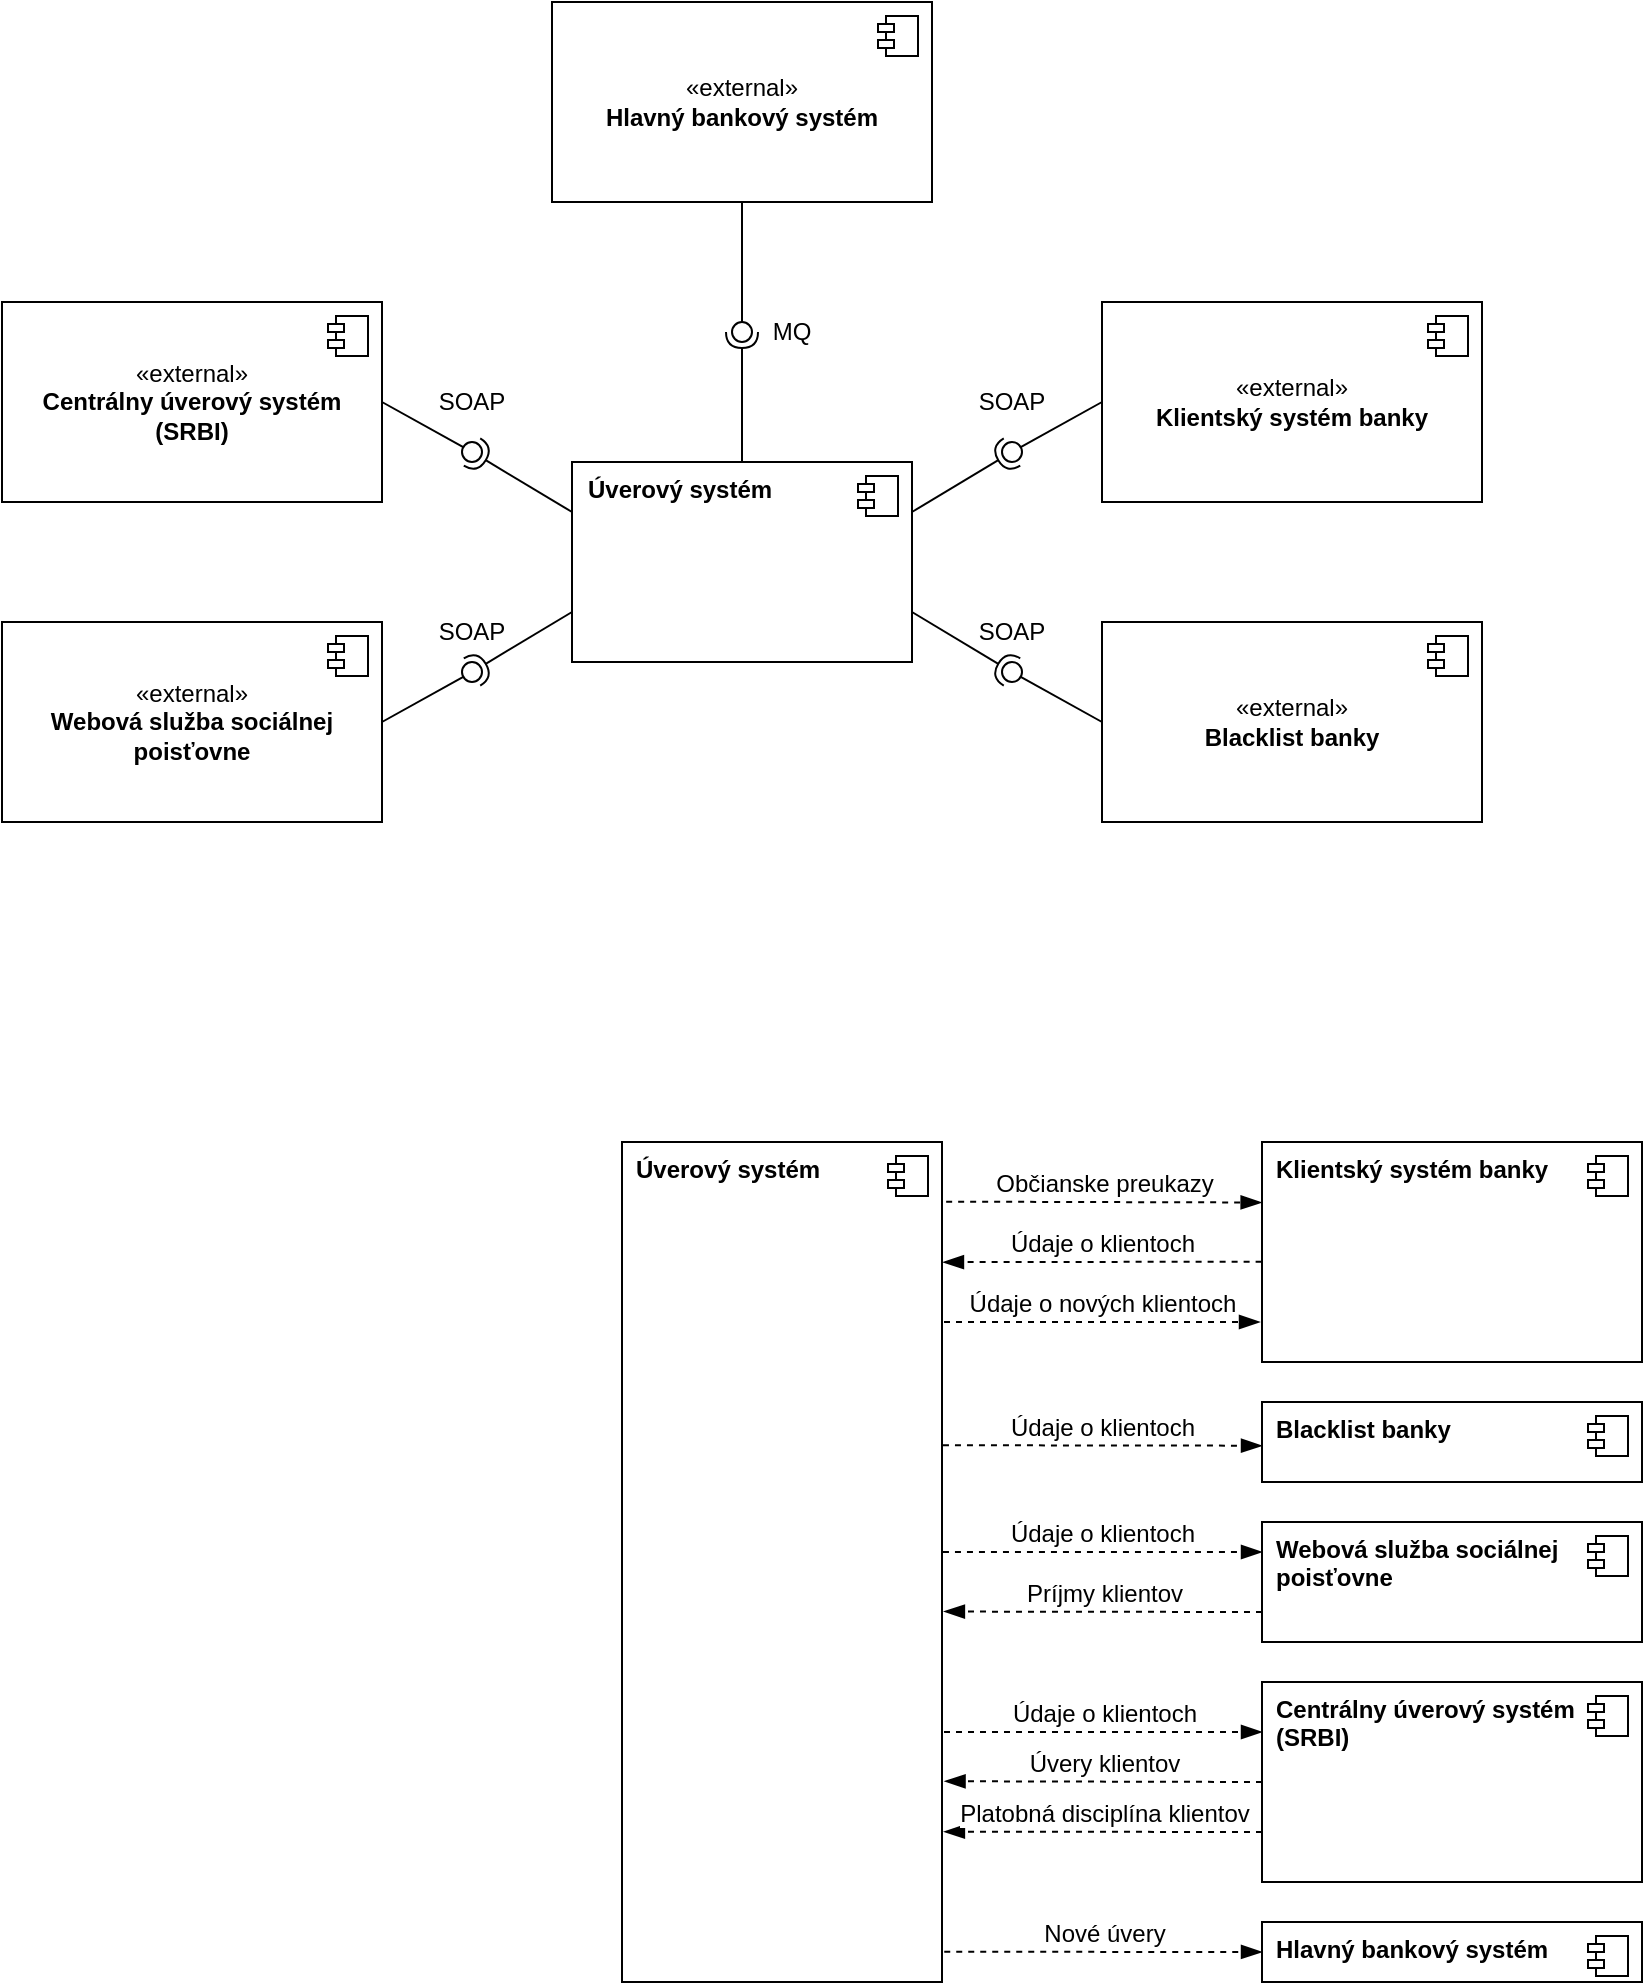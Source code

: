 <mxfile version="28.2.5">
  <diagram name="Page-1" id="mt74ft-CJVw-1JjEMwi3">
    <mxGraphModel dx="1083" dy="1229" grid="0" gridSize="10" guides="1" tooltips="1" connect="1" arrows="1" fold="1" page="0" pageScale="1" pageWidth="850" pageHeight="1100" math="0" shadow="0">
      <root>
        <mxCell id="0" />
        <mxCell id="1" parent="0" />
        <mxCell id="dZAlSmz0zj5mqucRULhj-1" value="&lt;b&gt;Úverový systém&lt;/b&gt;" style="html=1;dropTarget=0;align=left;labelPosition=center;verticalLabelPosition=middle;verticalAlign=top;whiteSpace=wrap;spacingLeft=6;" parent="1" vertex="1">
          <mxGeometry x="-105" y="-20" width="170" height="100" as="geometry" />
        </mxCell>
        <mxCell id="dZAlSmz0zj5mqucRULhj-2" value="" style="shape=module;jettyWidth=8;jettyHeight=4;" parent="dZAlSmz0zj5mqucRULhj-1" vertex="1">
          <mxGeometry x="1" width="20" height="20" relative="1" as="geometry">
            <mxPoint x="-27" y="7" as="offset" />
          </mxGeometry>
        </mxCell>
        <mxCell id="dZAlSmz0zj5mqucRULhj-8" value="«external»&lt;br&gt;&lt;b&gt;Klientský systém banky&lt;/b&gt;" style="html=1;dropTarget=0;whiteSpace=wrap;" parent="1" vertex="1">
          <mxGeometry x="160" y="-100" width="190" height="100" as="geometry" />
        </mxCell>
        <mxCell id="dZAlSmz0zj5mqucRULhj-9" value="" style="shape=module;jettyWidth=8;jettyHeight=4;" parent="dZAlSmz0zj5mqucRULhj-8" vertex="1">
          <mxGeometry x="1" width="20" height="20" relative="1" as="geometry">
            <mxPoint x="-27" y="7" as="offset" />
          </mxGeometry>
        </mxCell>
        <mxCell id="dZAlSmz0zj5mqucRULhj-10" value="«e&lt;span style=&quot;background-color: transparent; color: light-dark(rgb(0, 0, 0), rgb(255, 255, 255));&quot;&gt;xternal»&lt;/span&gt;&lt;div&gt;&lt;b&gt;Blacklist banky&lt;/b&gt;&lt;/div&gt;" style="html=1;dropTarget=0;whiteSpace=wrap;" parent="1" vertex="1">
          <mxGeometry x="160" y="60" width="190" height="100" as="geometry" />
        </mxCell>
        <mxCell id="dZAlSmz0zj5mqucRULhj-11" value="" style="shape=module;jettyWidth=8;jettyHeight=4;" parent="dZAlSmz0zj5mqucRULhj-10" vertex="1">
          <mxGeometry x="1" width="20" height="20" relative="1" as="geometry">
            <mxPoint x="-27" y="7" as="offset" />
          </mxGeometry>
        </mxCell>
        <mxCell id="dZAlSmz0zj5mqucRULhj-14" value="«e&lt;span style=&quot;background-color: transparent; color: light-dark(rgb(0, 0, 0), rgb(255, 255, 255));&quot;&gt;xternal»&lt;/span&gt;&lt;div&gt;&lt;b&gt;Webová služba sociálnej poisťovne&lt;/b&gt;&lt;/div&gt;" style="html=1;dropTarget=0;whiteSpace=wrap;" parent="1" vertex="1">
          <mxGeometry x="-390" y="60" width="190" height="100" as="geometry" />
        </mxCell>
        <mxCell id="dZAlSmz0zj5mqucRULhj-15" value="" style="shape=module;jettyWidth=8;jettyHeight=4;" parent="dZAlSmz0zj5mqucRULhj-14" vertex="1">
          <mxGeometry x="1" width="20" height="20" relative="1" as="geometry">
            <mxPoint x="-27" y="7" as="offset" />
          </mxGeometry>
        </mxCell>
        <mxCell id="dZAlSmz0zj5mqucRULhj-18" value="«e&lt;span style=&quot;background-color: transparent; color: light-dark(rgb(0, 0, 0), rgb(255, 255, 255));&quot;&gt;xternal»&lt;/span&gt;&lt;div&gt;&lt;b&gt;Centrálny úverový systém (SRBI)&lt;/b&gt;&lt;/div&gt;" style="html=1;dropTarget=0;whiteSpace=wrap;" parent="1" vertex="1">
          <mxGeometry x="-390" y="-100" width="190" height="100" as="geometry" />
        </mxCell>
        <mxCell id="dZAlSmz0zj5mqucRULhj-19" value="" style="shape=module;jettyWidth=8;jettyHeight=4;" parent="dZAlSmz0zj5mqucRULhj-18" vertex="1">
          <mxGeometry x="1" width="20" height="20" relative="1" as="geometry">
            <mxPoint x="-27" y="7" as="offset" />
          </mxGeometry>
        </mxCell>
        <mxCell id="dZAlSmz0zj5mqucRULhj-20" value="«e&lt;span style=&quot;background-color: transparent; color: light-dark(rgb(0, 0, 0), rgb(255, 255, 255));&quot;&gt;xternal»&lt;/span&gt;&lt;div&gt;&lt;b&gt;Hlavný bankový systém&lt;/b&gt;&lt;/div&gt;" style="html=1;dropTarget=0;whiteSpace=wrap;" parent="1" vertex="1">
          <mxGeometry x="-115" y="-250" width="190" height="100" as="geometry" />
        </mxCell>
        <mxCell id="dZAlSmz0zj5mqucRULhj-21" value="" style="shape=module;jettyWidth=8;jettyHeight=4;" parent="dZAlSmz0zj5mqucRULhj-20" vertex="1">
          <mxGeometry x="1" width="20" height="20" relative="1" as="geometry">
            <mxPoint x="-27" y="7" as="offset" />
          </mxGeometry>
        </mxCell>
        <mxCell id="dZAlSmz0zj5mqucRULhj-22" value="" style="rounded=0;orthogonalLoop=1;jettySize=auto;html=1;endArrow=halfCircle;endFill=0;endSize=6;strokeWidth=1;sketch=0;fontSize=12;curved=1;exitX=0.5;exitY=0;exitDx=0;exitDy=0;" parent="1" source="dZAlSmz0zj5mqucRULhj-1" target="dZAlSmz0zj5mqucRULhj-24" edge="1">
          <mxGeometry relative="1" as="geometry">
            <mxPoint x="-10" y="-75" as="sourcePoint" />
          </mxGeometry>
        </mxCell>
        <mxCell id="dZAlSmz0zj5mqucRULhj-23" value="" style="rounded=0;orthogonalLoop=1;jettySize=auto;html=1;endArrow=oval;endFill=0;sketch=0;sourcePerimeterSpacing=0;targetPerimeterSpacing=0;endSize=10;fontSize=12;curved=1;exitX=0.5;exitY=1;exitDx=0;exitDy=0;" parent="1" source="dZAlSmz0zj5mqucRULhj-20" target="dZAlSmz0zj5mqucRULhj-24" edge="1">
          <mxGeometry relative="1" as="geometry">
            <mxPoint x="-50" y="-75" as="sourcePoint" />
          </mxGeometry>
        </mxCell>
        <mxCell id="dZAlSmz0zj5mqucRULhj-24" value="" style="ellipse;whiteSpace=wrap;html=1;align=center;aspect=fixed;fillColor=none;strokeColor=none;resizable=0;perimeter=centerPerimeter;rotatable=0;allowArrows=0;points=[];outlineConnect=1;" parent="1" vertex="1">
          <mxGeometry x="-25" y="-90" width="10" height="10" as="geometry" />
        </mxCell>
        <mxCell id="dZAlSmz0zj5mqucRULhj-25" value="MQ" style="text;html=1;align=center;verticalAlign=middle;whiteSpace=wrap;rounded=0;" parent="1" vertex="1">
          <mxGeometry x="-25" y="-100" width="60" height="30" as="geometry" />
        </mxCell>
        <mxCell id="dZAlSmz0zj5mqucRULhj-26" value="" style="rounded=0;orthogonalLoop=1;jettySize=auto;html=1;endArrow=halfCircle;endFill=0;endSize=6;strokeWidth=1;sketch=0;fontSize=12;curved=1;exitX=0;exitY=0.25;exitDx=0;exitDy=0;" parent="1" source="dZAlSmz0zj5mqucRULhj-1" target="dZAlSmz0zj5mqucRULhj-28" edge="1">
          <mxGeometry relative="1" as="geometry">
            <mxPoint x="-20" y="55" as="sourcePoint" />
          </mxGeometry>
        </mxCell>
        <mxCell id="dZAlSmz0zj5mqucRULhj-27" value="" style="rounded=0;orthogonalLoop=1;jettySize=auto;html=1;endArrow=oval;endFill=0;sketch=0;sourcePerimeterSpacing=0;targetPerimeterSpacing=0;endSize=10;fontSize=12;curved=1;exitX=1;exitY=0.5;exitDx=0;exitDy=0;" parent="1" source="dZAlSmz0zj5mqucRULhj-18" target="dZAlSmz0zj5mqucRULhj-28" edge="1">
          <mxGeometry relative="1" as="geometry">
            <mxPoint x="-60" y="55" as="sourcePoint" />
          </mxGeometry>
        </mxCell>
        <mxCell id="dZAlSmz0zj5mqucRULhj-28" value="" style="ellipse;whiteSpace=wrap;html=1;align=center;aspect=fixed;fillColor=none;strokeColor=none;resizable=0;perimeter=centerPerimeter;rotatable=0;allowArrows=0;points=[];outlineConnect=1;" parent="1" vertex="1">
          <mxGeometry x="-160" y="-30" width="10" height="10" as="geometry" />
        </mxCell>
        <mxCell id="dZAlSmz0zj5mqucRULhj-29" value="" style="rounded=0;orthogonalLoop=1;jettySize=auto;html=1;endArrow=halfCircle;endFill=0;endSize=6;strokeWidth=1;sketch=0;fontSize=12;curved=1;exitX=0;exitY=0.75;exitDx=0;exitDy=0;" parent="1" source="dZAlSmz0zj5mqucRULhj-1" target="dZAlSmz0zj5mqucRULhj-31" edge="1">
          <mxGeometry relative="1" as="geometry">
            <mxPoint x="-90" y="125" as="sourcePoint" />
          </mxGeometry>
        </mxCell>
        <mxCell id="dZAlSmz0zj5mqucRULhj-30" value="" style="rounded=0;orthogonalLoop=1;jettySize=auto;html=1;endArrow=oval;endFill=0;sketch=0;sourcePerimeterSpacing=0;targetPerimeterSpacing=0;endSize=10;fontSize=12;curved=1;exitX=1;exitY=0.5;exitDx=0;exitDy=0;" parent="1" source="dZAlSmz0zj5mqucRULhj-14" target="dZAlSmz0zj5mqucRULhj-31" edge="1">
          <mxGeometry relative="1" as="geometry">
            <mxPoint x="-130" y="125" as="sourcePoint" />
          </mxGeometry>
        </mxCell>
        <mxCell id="dZAlSmz0zj5mqucRULhj-31" value="" style="ellipse;whiteSpace=wrap;html=1;align=center;aspect=fixed;fillColor=none;strokeColor=none;resizable=0;perimeter=centerPerimeter;rotatable=0;allowArrows=0;points=[];outlineConnect=1;" parent="1" vertex="1">
          <mxGeometry x="-160" y="80" width="10" height="10" as="geometry" />
        </mxCell>
        <mxCell id="dZAlSmz0zj5mqucRULhj-32" value="" style="rounded=0;orthogonalLoop=1;jettySize=auto;html=1;endArrow=halfCircle;endFill=0;endSize=6;strokeWidth=1;sketch=0;fontSize=12;curved=1;exitX=1;exitY=0.25;exitDx=0;exitDy=0;" parent="1" source="dZAlSmz0zj5mqucRULhj-1" target="dZAlSmz0zj5mqucRULhj-34" edge="1">
          <mxGeometry relative="1" as="geometry">
            <mxPoint y="120" as="sourcePoint" />
          </mxGeometry>
        </mxCell>
        <mxCell id="dZAlSmz0zj5mqucRULhj-33" value="" style="rounded=0;orthogonalLoop=1;jettySize=auto;html=1;endArrow=oval;endFill=0;sketch=0;sourcePerimeterSpacing=0;targetPerimeterSpacing=0;endSize=10;fontSize=12;curved=1;exitX=0;exitY=0.5;exitDx=0;exitDy=0;" parent="1" source="dZAlSmz0zj5mqucRULhj-8" target="dZAlSmz0zj5mqucRULhj-34" edge="1">
          <mxGeometry relative="1" as="geometry">
            <mxPoint x="-60" y="55" as="sourcePoint" />
          </mxGeometry>
        </mxCell>
        <mxCell id="dZAlSmz0zj5mqucRULhj-34" value="" style="ellipse;whiteSpace=wrap;html=1;align=center;aspect=fixed;fillColor=none;strokeColor=none;resizable=0;perimeter=centerPerimeter;rotatable=0;allowArrows=0;points=[];outlineConnect=1;" parent="1" vertex="1">
          <mxGeometry x="110" y="-30" width="10" height="10" as="geometry" />
        </mxCell>
        <mxCell id="dZAlSmz0zj5mqucRULhj-35" value="" style="rounded=0;orthogonalLoop=1;jettySize=auto;html=1;endArrow=halfCircle;endFill=0;endSize=6;strokeWidth=1;sketch=0;fontSize=12;curved=1;exitX=1;exitY=0.75;exitDx=0;exitDy=0;" parent="1" source="dZAlSmz0zj5mqucRULhj-1" target="dZAlSmz0zj5mqucRULhj-37" edge="1">
          <mxGeometry relative="1" as="geometry">
            <mxPoint x="-20" y="55" as="sourcePoint" />
          </mxGeometry>
        </mxCell>
        <mxCell id="dZAlSmz0zj5mqucRULhj-36" value="" style="rounded=0;orthogonalLoop=1;jettySize=auto;html=1;endArrow=oval;endFill=0;sketch=0;sourcePerimeterSpacing=0;targetPerimeterSpacing=0;endSize=10;fontSize=12;curved=1;exitX=0;exitY=0.5;exitDx=0;exitDy=0;" parent="1" source="dZAlSmz0zj5mqucRULhj-10" target="dZAlSmz0zj5mqucRULhj-37" edge="1">
          <mxGeometry relative="1" as="geometry">
            <mxPoint x="-60" y="55" as="sourcePoint" />
          </mxGeometry>
        </mxCell>
        <mxCell id="dZAlSmz0zj5mqucRULhj-37" value="" style="ellipse;whiteSpace=wrap;html=1;align=center;aspect=fixed;fillColor=none;strokeColor=none;resizable=0;perimeter=centerPerimeter;rotatable=0;allowArrows=0;points=[];outlineConnect=1;" parent="1" vertex="1">
          <mxGeometry x="110" y="80" width="10" height="10" as="geometry" />
        </mxCell>
        <mxCell id="dZAlSmz0zj5mqucRULhj-38" value="SOAP" style="text;html=1;align=center;verticalAlign=middle;whiteSpace=wrap;rounded=0;" parent="1" vertex="1">
          <mxGeometry x="-185" y="-65" width="60" height="30" as="geometry" />
        </mxCell>
        <mxCell id="dZAlSmz0zj5mqucRULhj-39" value="SOAP" style="text;html=1;align=center;verticalAlign=middle;whiteSpace=wrap;rounded=0;" parent="1" vertex="1">
          <mxGeometry x="-185" y="50" width="60" height="30" as="geometry" />
        </mxCell>
        <mxCell id="dZAlSmz0zj5mqucRULhj-40" value="SOAP" style="text;html=1;align=center;verticalAlign=middle;whiteSpace=wrap;rounded=0;" parent="1" vertex="1">
          <mxGeometry x="85" y="50" width="60" height="30" as="geometry" />
        </mxCell>
        <mxCell id="dZAlSmz0zj5mqucRULhj-41" value="SOAP" style="text;html=1;align=center;verticalAlign=middle;whiteSpace=wrap;rounded=0;" parent="1" vertex="1">
          <mxGeometry x="85" y="-65" width="60" height="30" as="geometry" />
        </mxCell>
        <mxCell id="dZAlSmz0zj5mqucRULhj-43" value="&lt;b&gt;Úverový systém&lt;/b&gt;" style="html=1;dropTarget=0;align=left;labelPosition=center;verticalLabelPosition=middle;verticalAlign=top;whiteSpace=wrap;spacingLeft=5;" parent="1" vertex="1">
          <mxGeometry x="-80" y="320" width="160" height="420" as="geometry" />
        </mxCell>
        <mxCell id="dZAlSmz0zj5mqucRULhj-44" value="" style="shape=module;jettyWidth=8;jettyHeight=4;" parent="dZAlSmz0zj5mqucRULhj-43" vertex="1">
          <mxGeometry x="1" width="20" height="20" relative="1" as="geometry">
            <mxPoint x="-27" y="7" as="offset" />
          </mxGeometry>
        </mxCell>
        <mxCell id="dZAlSmz0zj5mqucRULhj-45" value="&lt;b&gt;Klientský systém banky&lt;/b&gt;" style="html=1;dropTarget=0;whiteSpace=wrap;align=left;verticalAlign=top;spacingLeft=5;" parent="1" vertex="1">
          <mxGeometry x="240" y="320" width="190" height="110" as="geometry" />
        </mxCell>
        <mxCell id="dZAlSmz0zj5mqucRULhj-46" value="" style="shape=module;jettyWidth=8;jettyHeight=4;" parent="dZAlSmz0zj5mqucRULhj-45" vertex="1">
          <mxGeometry x="1" width="20" height="20" relative="1" as="geometry">
            <mxPoint x="-27" y="7" as="offset" />
          </mxGeometry>
        </mxCell>
        <mxCell id="dZAlSmz0zj5mqucRULhj-47" value="Občianske preukazy" style="html=1;verticalAlign=bottom;endArrow=blockThin;dashed=1;endSize=8;curved=0;rounded=0;fontSize=12;entryX=-0.001;entryY=0.275;entryDx=0;entryDy=0;exitX=1.013;exitY=0.071;exitDx=0;exitDy=0;exitPerimeter=0;endFill=1;entryPerimeter=0;" parent="1" source="dZAlSmz0zj5mqucRULhj-43" target="dZAlSmz0zj5mqucRULhj-45" edge="1">
          <mxGeometry relative="1" as="geometry">
            <mxPoint x="70" y="358" as="sourcePoint" />
            <mxPoint x="90" y="530" as="targetPoint" />
          </mxGeometry>
        </mxCell>
        <mxCell id="dZAlSmz0zj5mqucRULhj-48" value="Údaje o klientoch" style="html=1;verticalAlign=bottom;endArrow=blockThin;dashed=1;endSize=8;curved=0;rounded=0;fontSize=12;exitX=-0.001;exitY=0.544;exitDx=0;exitDy=0;exitPerimeter=0;endFill=1;entryX=1.003;entryY=0.143;entryDx=0;entryDy=0;entryPerimeter=0;" parent="1" source="dZAlSmz0zj5mqucRULhj-45" target="dZAlSmz0zj5mqucRULhj-43" edge="1">
          <mxGeometry relative="1" as="geometry">
            <mxPoint x="90" y="430" as="sourcePoint" />
            <mxPoint x="130" y="480" as="targetPoint" />
          </mxGeometry>
        </mxCell>
        <mxCell id="dZAlSmz0zj5mqucRULhj-49" value="Údaje o nových klientoch" style="html=1;verticalAlign=bottom;endArrow=blockThin;dashed=1;endSize=8;curved=0;rounded=0;fontSize=12;endFill=1;" parent="1" edge="1">
          <mxGeometry relative="1" as="geometry">
            <mxPoint x="81" y="410" as="sourcePoint" />
            <mxPoint x="239" y="410" as="targetPoint" />
          </mxGeometry>
        </mxCell>
        <mxCell id="dZAlSmz0zj5mqucRULhj-52" value="&lt;b&gt;Blacklist banky&lt;/b&gt;" style="html=1;dropTarget=0;whiteSpace=wrap;align=left;verticalAlign=top;spacingLeft=5;" parent="1" vertex="1">
          <mxGeometry x="240" y="450" width="190" height="40" as="geometry" />
        </mxCell>
        <mxCell id="dZAlSmz0zj5mqucRULhj-53" value="" style="shape=module;jettyWidth=8;jettyHeight=4;" parent="dZAlSmz0zj5mqucRULhj-52" vertex="1">
          <mxGeometry x="1" width="20" height="20" relative="1" as="geometry">
            <mxPoint x="-27" y="7" as="offset" />
          </mxGeometry>
        </mxCell>
        <mxCell id="dZAlSmz0zj5mqucRULhj-54" value="Údaje o klientoch" style="html=1;verticalAlign=bottom;endArrow=blockThin;dashed=1;endSize=8;curved=0;rounded=0;fontSize=12;entryX=0;entryY=0.546;entryDx=0;entryDy=0;exitX=1.003;exitY=0.361;exitDx=0;exitDy=0;exitPerimeter=0;endFill=1;entryPerimeter=0;" parent="1" source="dZAlSmz0zj5mqucRULhj-43" target="dZAlSmz0zj5mqucRULhj-52" edge="1">
          <mxGeometry relative="1" as="geometry">
            <mxPoint x="150" y="490" as="sourcePoint" />
            <mxPoint x="311" y="490" as="targetPoint" />
          </mxGeometry>
        </mxCell>
        <mxCell id="dZAlSmz0zj5mqucRULhj-55" value="&lt;b&gt;Webová služba sociálnej poisťovne&lt;/b&gt;" style="html=1;dropTarget=0;whiteSpace=wrap;align=left;verticalAlign=top;spacingLeft=5;" parent="1" vertex="1">
          <mxGeometry x="240" y="510" width="190" height="60" as="geometry" />
        </mxCell>
        <mxCell id="dZAlSmz0zj5mqucRULhj-56" value="" style="shape=module;jettyWidth=8;jettyHeight=4;" parent="dZAlSmz0zj5mqucRULhj-55" vertex="1">
          <mxGeometry x="1" width="20" height="20" relative="1" as="geometry">
            <mxPoint x="-27" y="7" as="offset" />
          </mxGeometry>
        </mxCell>
        <mxCell id="dZAlSmz0zj5mqucRULhj-57" value="Príjmy klientov" style="html=1;verticalAlign=bottom;endArrow=blockThin;dashed=1;endSize=8;curved=0;rounded=0;fontSize=12;entryX=1.006;entryY=0.559;entryDx=0;entryDy=0;exitX=0;exitY=0.75;exitDx=0;exitDy=0;endFill=1;entryPerimeter=0;" parent="1" source="dZAlSmz0zj5mqucRULhj-55" target="dZAlSmz0zj5mqucRULhj-43" edge="1">
          <mxGeometry relative="1" as="geometry">
            <mxPoint x="309" y="530" as="sourcePoint" />
            <mxPoint x="150" y="530" as="targetPoint" />
          </mxGeometry>
        </mxCell>
        <mxCell id="dZAlSmz0zj5mqucRULhj-58" value="&lt;b style=&quot;text-align: center;&quot;&gt;Centrálny úverový systém (SRBI)&lt;/b&gt;" style="html=1;dropTarget=0;whiteSpace=wrap;align=left;verticalAlign=top;spacingLeft=5;" parent="1" vertex="1">
          <mxGeometry x="240" y="590" width="190" height="100" as="geometry" />
        </mxCell>
        <mxCell id="dZAlSmz0zj5mqucRULhj-59" value="" style="shape=module;jettyWidth=8;jettyHeight=4;" parent="dZAlSmz0zj5mqucRULhj-58" vertex="1">
          <mxGeometry x="1" width="20" height="20" relative="1" as="geometry">
            <mxPoint x="-27" y="7" as="offset" />
          </mxGeometry>
        </mxCell>
        <mxCell id="dZAlSmz0zj5mqucRULhj-60" value="Platobná disciplína klientov" style="html=1;verticalAlign=bottom;endArrow=blockThin;dashed=1;endSize=8;curved=0;rounded=0;fontSize=12;entryX=1.006;entryY=0.821;entryDx=0;entryDy=0;exitX=0;exitY=0.75;exitDx=0;exitDy=0;endFill=1;entryPerimeter=0;" parent="1" source="dZAlSmz0zj5mqucRULhj-58" target="dZAlSmz0zj5mqucRULhj-43" edge="1">
          <mxGeometry relative="1" as="geometry">
            <mxPoint x="269" y="568.82" as="sourcePoint" />
            <mxPoint x="110" y="568.82" as="targetPoint" />
          </mxGeometry>
        </mxCell>
        <mxCell id="dZAlSmz0zj5mqucRULhj-61" value="Úvery klientov" style="html=1;verticalAlign=bottom;endArrow=blockThin;dashed=1;endSize=8;curved=0;rounded=0;fontSize=12;entryX=1.008;entryY=0.761;entryDx=0;entryDy=0;exitX=0;exitY=0.5;exitDx=0;exitDy=0;endFill=1;entryPerimeter=0;" parent="1" source="dZAlSmz0zj5mqucRULhj-58" target="dZAlSmz0zj5mqucRULhj-43" edge="1">
          <mxGeometry relative="1" as="geometry">
            <mxPoint x="100" y="570" as="sourcePoint" />
            <mxPoint x="260" y="570" as="targetPoint" />
          </mxGeometry>
        </mxCell>
        <mxCell id="dZAlSmz0zj5mqucRULhj-62" value="&lt;b&gt;Hlavný bankový systém&lt;/b&gt;" style="html=1;dropTarget=0;whiteSpace=wrap;align=left;verticalAlign=top;spacingLeft=5;" parent="1" vertex="1">
          <mxGeometry x="240" y="710" width="190" height="30" as="geometry" />
        </mxCell>
        <mxCell id="dZAlSmz0zj5mqucRULhj-63" value="" style="shape=module;jettyWidth=8;jettyHeight=4;" parent="dZAlSmz0zj5mqucRULhj-62" vertex="1">
          <mxGeometry x="1" width="20" height="20" relative="1" as="geometry">
            <mxPoint x="-27" y="7" as="offset" />
          </mxGeometry>
        </mxCell>
        <mxCell id="dZAlSmz0zj5mqucRULhj-64" value="Nové úvery" style="html=1;verticalAlign=bottom;endArrow=blockThin;dashed=1;endSize=8;curved=0;rounded=0;fontSize=12;entryX=0;entryY=0.5;entryDx=0;entryDy=0;exitX=1.007;exitY=0.964;exitDx=0;exitDy=0;exitPerimeter=0;endFill=1;" parent="1" source="dZAlSmz0zj5mqucRULhj-43" target="dZAlSmz0zj5mqucRULhj-62" edge="1">
          <mxGeometry relative="1" as="geometry">
            <mxPoint x="85" y="710" as="sourcePoint" />
            <mxPoint x="244" y="710" as="targetPoint" />
          </mxGeometry>
        </mxCell>
        <mxCell id="v15ZPSBd3Ag8Yzt2tGrU-1" value="Údaje o klientoch" style="html=1;verticalAlign=bottom;endArrow=blockThin;dashed=1;endSize=8;curved=0;rounded=0;fontSize=12;entryX=0;entryY=0.25;entryDx=0;entryDy=0;exitX=1.003;exitY=0.488;exitDx=0;exitDy=0;endFill=1;exitPerimeter=0;" edge="1" parent="1" source="dZAlSmz0zj5mqucRULhj-43" target="dZAlSmz0zj5mqucRULhj-55">
          <mxGeometry relative="1" as="geometry">
            <mxPoint x="246" y="590" as="sourcePoint" />
            <mxPoint x="85" y="594" as="targetPoint" />
          </mxGeometry>
        </mxCell>
        <mxCell id="v15ZPSBd3Ag8Yzt2tGrU-2" value="Údaje o klientoch" style="html=1;verticalAlign=bottom;endArrow=blockThin;dashed=1;endSize=8;curved=0;rounded=0;fontSize=12;endFill=1;entryX=0;entryY=0.25;entryDx=0;entryDy=0;" edge="1" parent="1" target="dZAlSmz0zj5mqucRULhj-58">
          <mxGeometry relative="1" as="geometry">
            <mxPoint x="81" y="615" as="sourcePoint" />
            <mxPoint x="337" y="641" as="targetPoint" />
          </mxGeometry>
        </mxCell>
      </root>
    </mxGraphModel>
  </diagram>
</mxfile>
